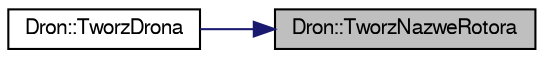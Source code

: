 digraph "Dron::TworzNazweRotora"
{
 // LATEX_PDF_SIZE
  edge [fontname="FreeSans",fontsize="10",labelfontname="FreeSans",labelfontsize="10"];
  node [fontname="FreeSans",fontsize="10",shape=record];
  rankdir="RL";
  Node1 [label="Dron::TworzNazweRotora",height=0.2,width=0.4,color="black", fillcolor="grey75", style="filled", fontcolor="black",tooltip="Metody generujace nazwy plikow."];
  Node1 -> Node2 [dir="back",color="midnightblue",fontsize="10",style="solid",fontname="FreeSans"];
  Node2 [label="Dron::TworzDrona",height=0.2,width=0.4,color="black", fillcolor="white", style="filled",URL="$a00130.html#ae8449c4acc9e1de1819b7db69f8665fe",tooltip="Metoda tworzaca zestaw plikow ze wspolrzednymi."];
}

